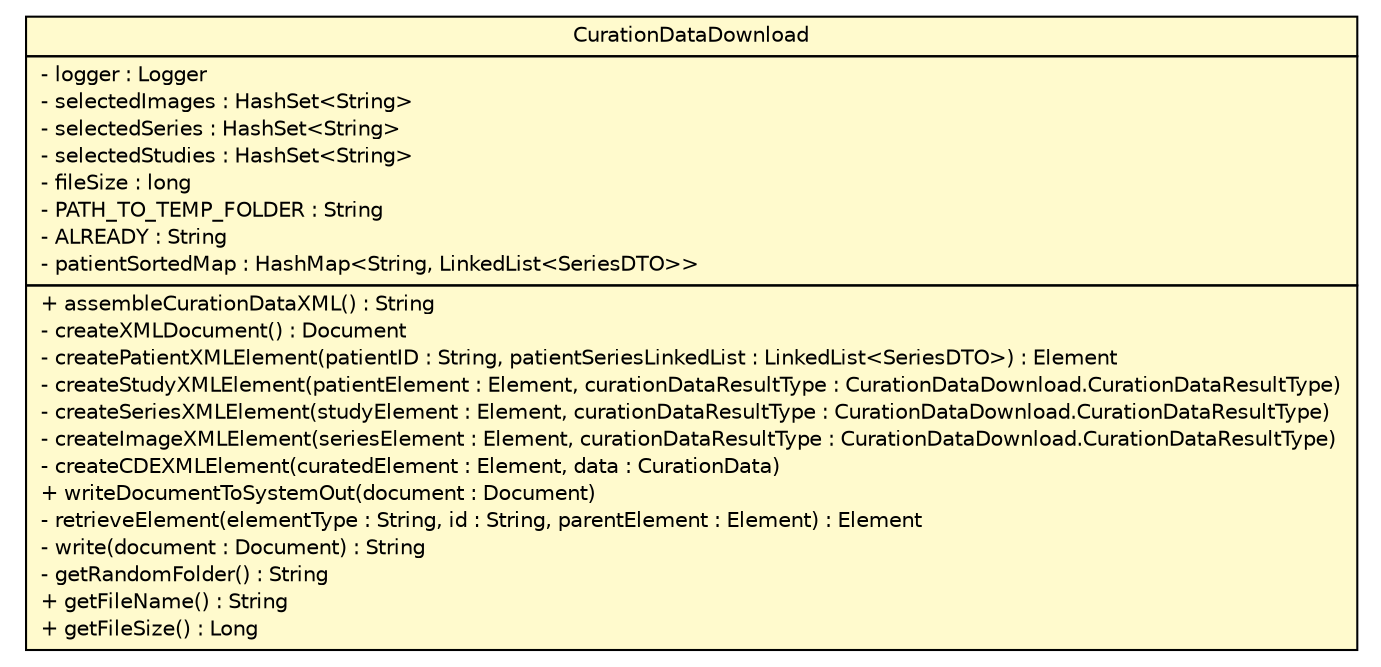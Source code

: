 #!/usr/local/bin/dot
#
# Class diagram 
# Generated by UmlGraph version 4.8 (http://www.spinellis.gr/sw/umlgraph)
#

digraph G {
	edge [fontname="Helvetica",fontsize=10,labelfontname="Helvetica",labelfontsize=10];
	node [fontname="Helvetica",fontsize=10,shape=plaintext];
	// gov.nih.nci.ncia.curation.CurationDataDownload
	c20040 [label=<<table border="0" cellborder="1" cellspacing="0" cellpadding="2" port="p" bgcolor="lemonChiffon" href="./CurationDataDownload.html">
		<tr><td><table border="0" cellspacing="0" cellpadding="1">
			<tr><td> CurationDataDownload </td></tr>
		</table></td></tr>
		<tr><td><table border="0" cellspacing="0" cellpadding="1">
			<tr><td align="left"> - logger : Logger </td></tr>
			<tr><td align="left"> - selectedImages : HashSet&lt;String&gt; </td></tr>
			<tr><td align="left"> - selectedSeries : HashSet&lt;String&gt; </td></tr>
			<tr><td align="left"> - selectedStudies : HashSet&lt;String&gt; </td></tr>
			<tr><td align="left"> - fileSize : long </td></tr>
			<tr><td align="left"> - PATH_TO_TEMP_FOLDER : String </td></tr>
			<tr><td align="left"> - ALREADY : String </td></tr>
			<tr><td align="left"> - patientSortedMap : HashMap&lt;String, LinkedList&lt;SeriesDTO&gt;&gt; </td></tr>
		</table></td></tr>
		<tr><td><table border="0" cellspacing="0" cellpadding="1">
			<tr><td align="left"> + assembleCurationDataXML() : String </td></tr>
			<tr><td align="left"> - createXMLDocument() : Document </td></tr>
			<tr><td align="left"> - createPatientXMLElement(patientID : String, patientSeriesLinkedList : LinkedList&lt;SeriesDTO&gt;) : Element </td></tr>
			<tr><td align="left"> - createStudyXMLElement(patientElement : Element, curationDataResultType : CurationDataDownload.CurationDataResultType) </td></tr>
			<tr><td align="left"> - createSeriesXMLElement(studyElement : Element, curationDataResultType : CurationDataDownload.CurationDataResultType) </td></tr>
			<tr><td align="left"> - createImageXMLElement(seriesElement : Element, curationDataResultType : CurationDataDownload.CurationDataResultType) </td></tr>
			<tr><td align="left"> - createCDEXMLElement(curatedElement : Element, data : CurationData) </td></tr>
			<tr><td align="left"> + writeDocumentToSystemOut(document : Document) </td></tr>
			<tr><td align="left"> - retrieveElement(elementType : String, id : String, parentElement : Element) : Element </td></tr>
			<tr><td align="left"> - write(document : Document) : String </td></tr>
			<tr><td align="left"> - getRandomFolder() : String </td></tr>
			<tr><td align="left"> + getFileName() : String </td></tr>
			<tr><td align="left"> + getFileSize() : Long </td></tr>
		</table></td></tr>
		</table>>, fontname="Helvetica", fontcolor="black", fontsize=10.0];
}

